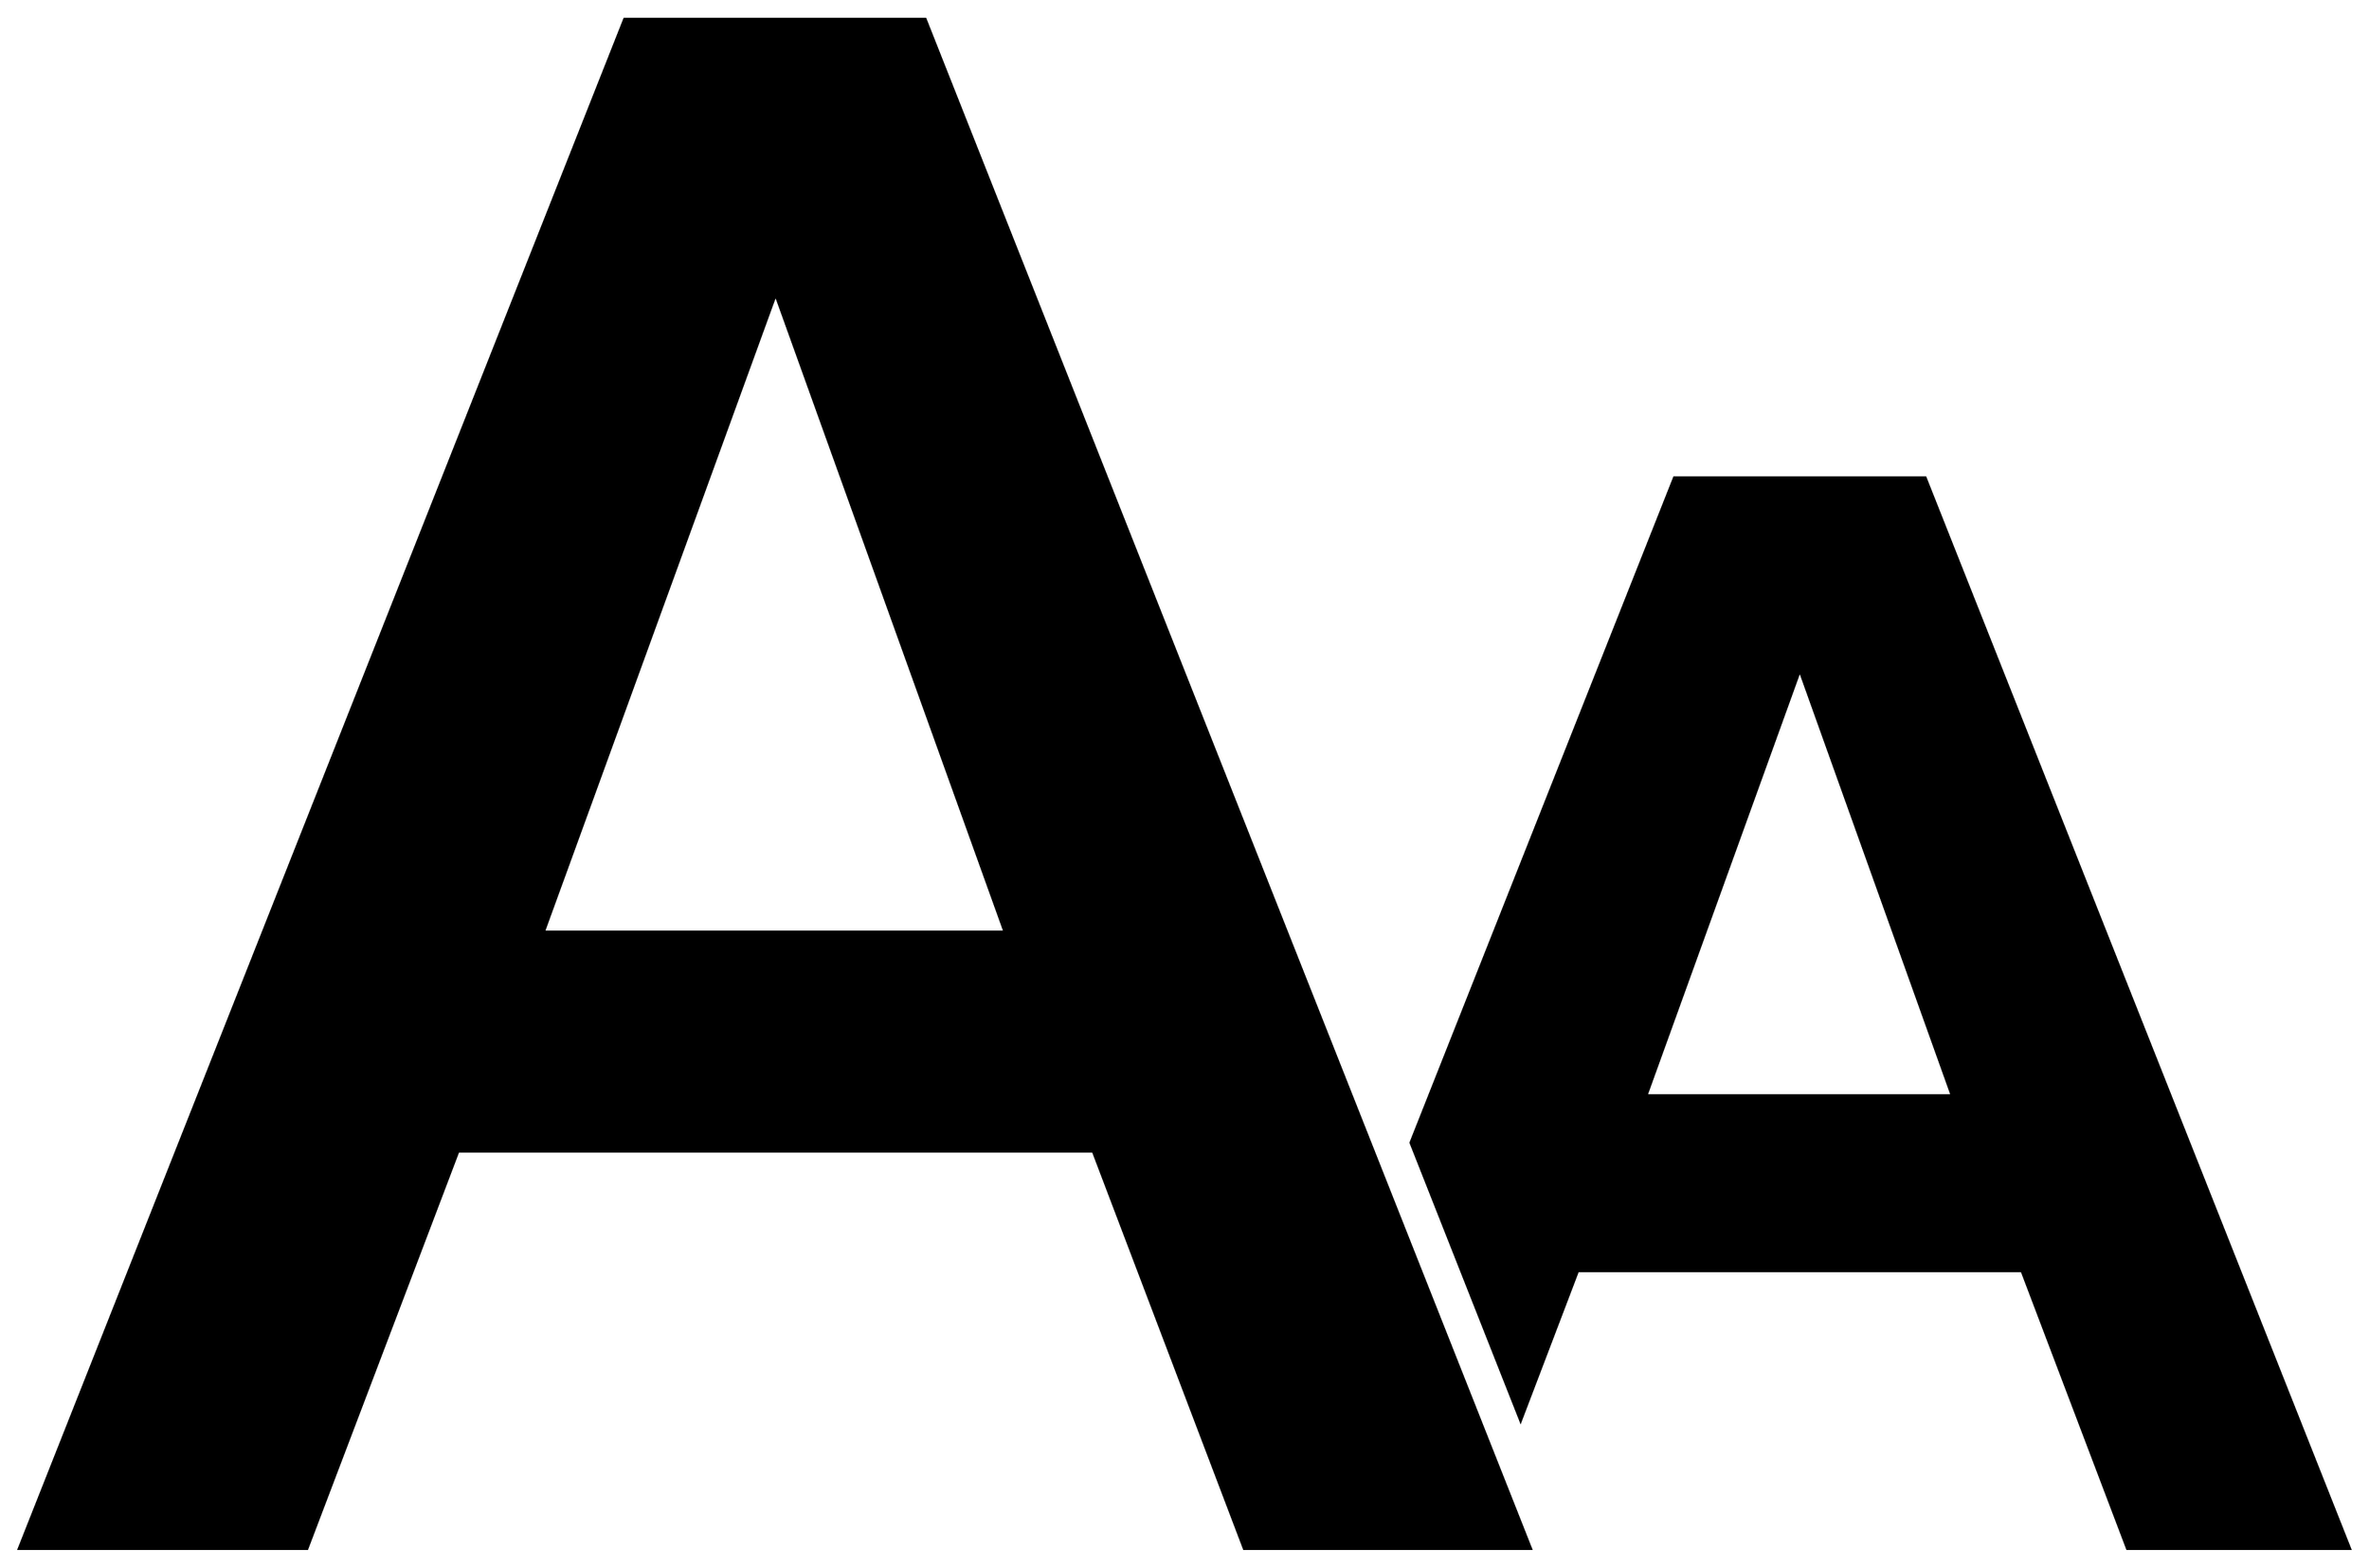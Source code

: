 


\begin{tikzpicture}[y=0.80pt, x=0.80pt, yscale=-1.0, xscale=1.0, inner sep=0pt, outer sep=0pt]
\begin{scope}[shift={(100.0,1661.0)},nonzero rule]
  \path[draw=.,fill=.,line width=1.600pt] (1837.0,0.0) --
    (1681.0,0.0) -- (1607.0,-195.0) -- (1295.0,-195.0) --
    (1255.0,-90.0) -- (1178.0,-285.0) -- (1363.0,-752.0) --
    (1539.0,-752.0) -- (1837.0,0.0) -- cycle(1262.0,0.0) --
    (1061.0,0.0) -- (955.0,-279.0) -- (509.0,-279.0) --
    (403.0,0.0) -- (201.0,0.0) -- (626.0,-1074.0) --
    (837.0,-1074.0) -- (1262.0,0.0) -- cycle(1558.0,-318.0) --
    (1451.0,-617.0) -- (1343.0,-318.0) -- (1558.0,-318.0) --
    cycle(893.0,-433.0) -- (732.0,-881.0) -- (569.0,-433.0) --
    (893.0,-433.0) -- cycle;
\end{scope}

\end{tikzpicture}


